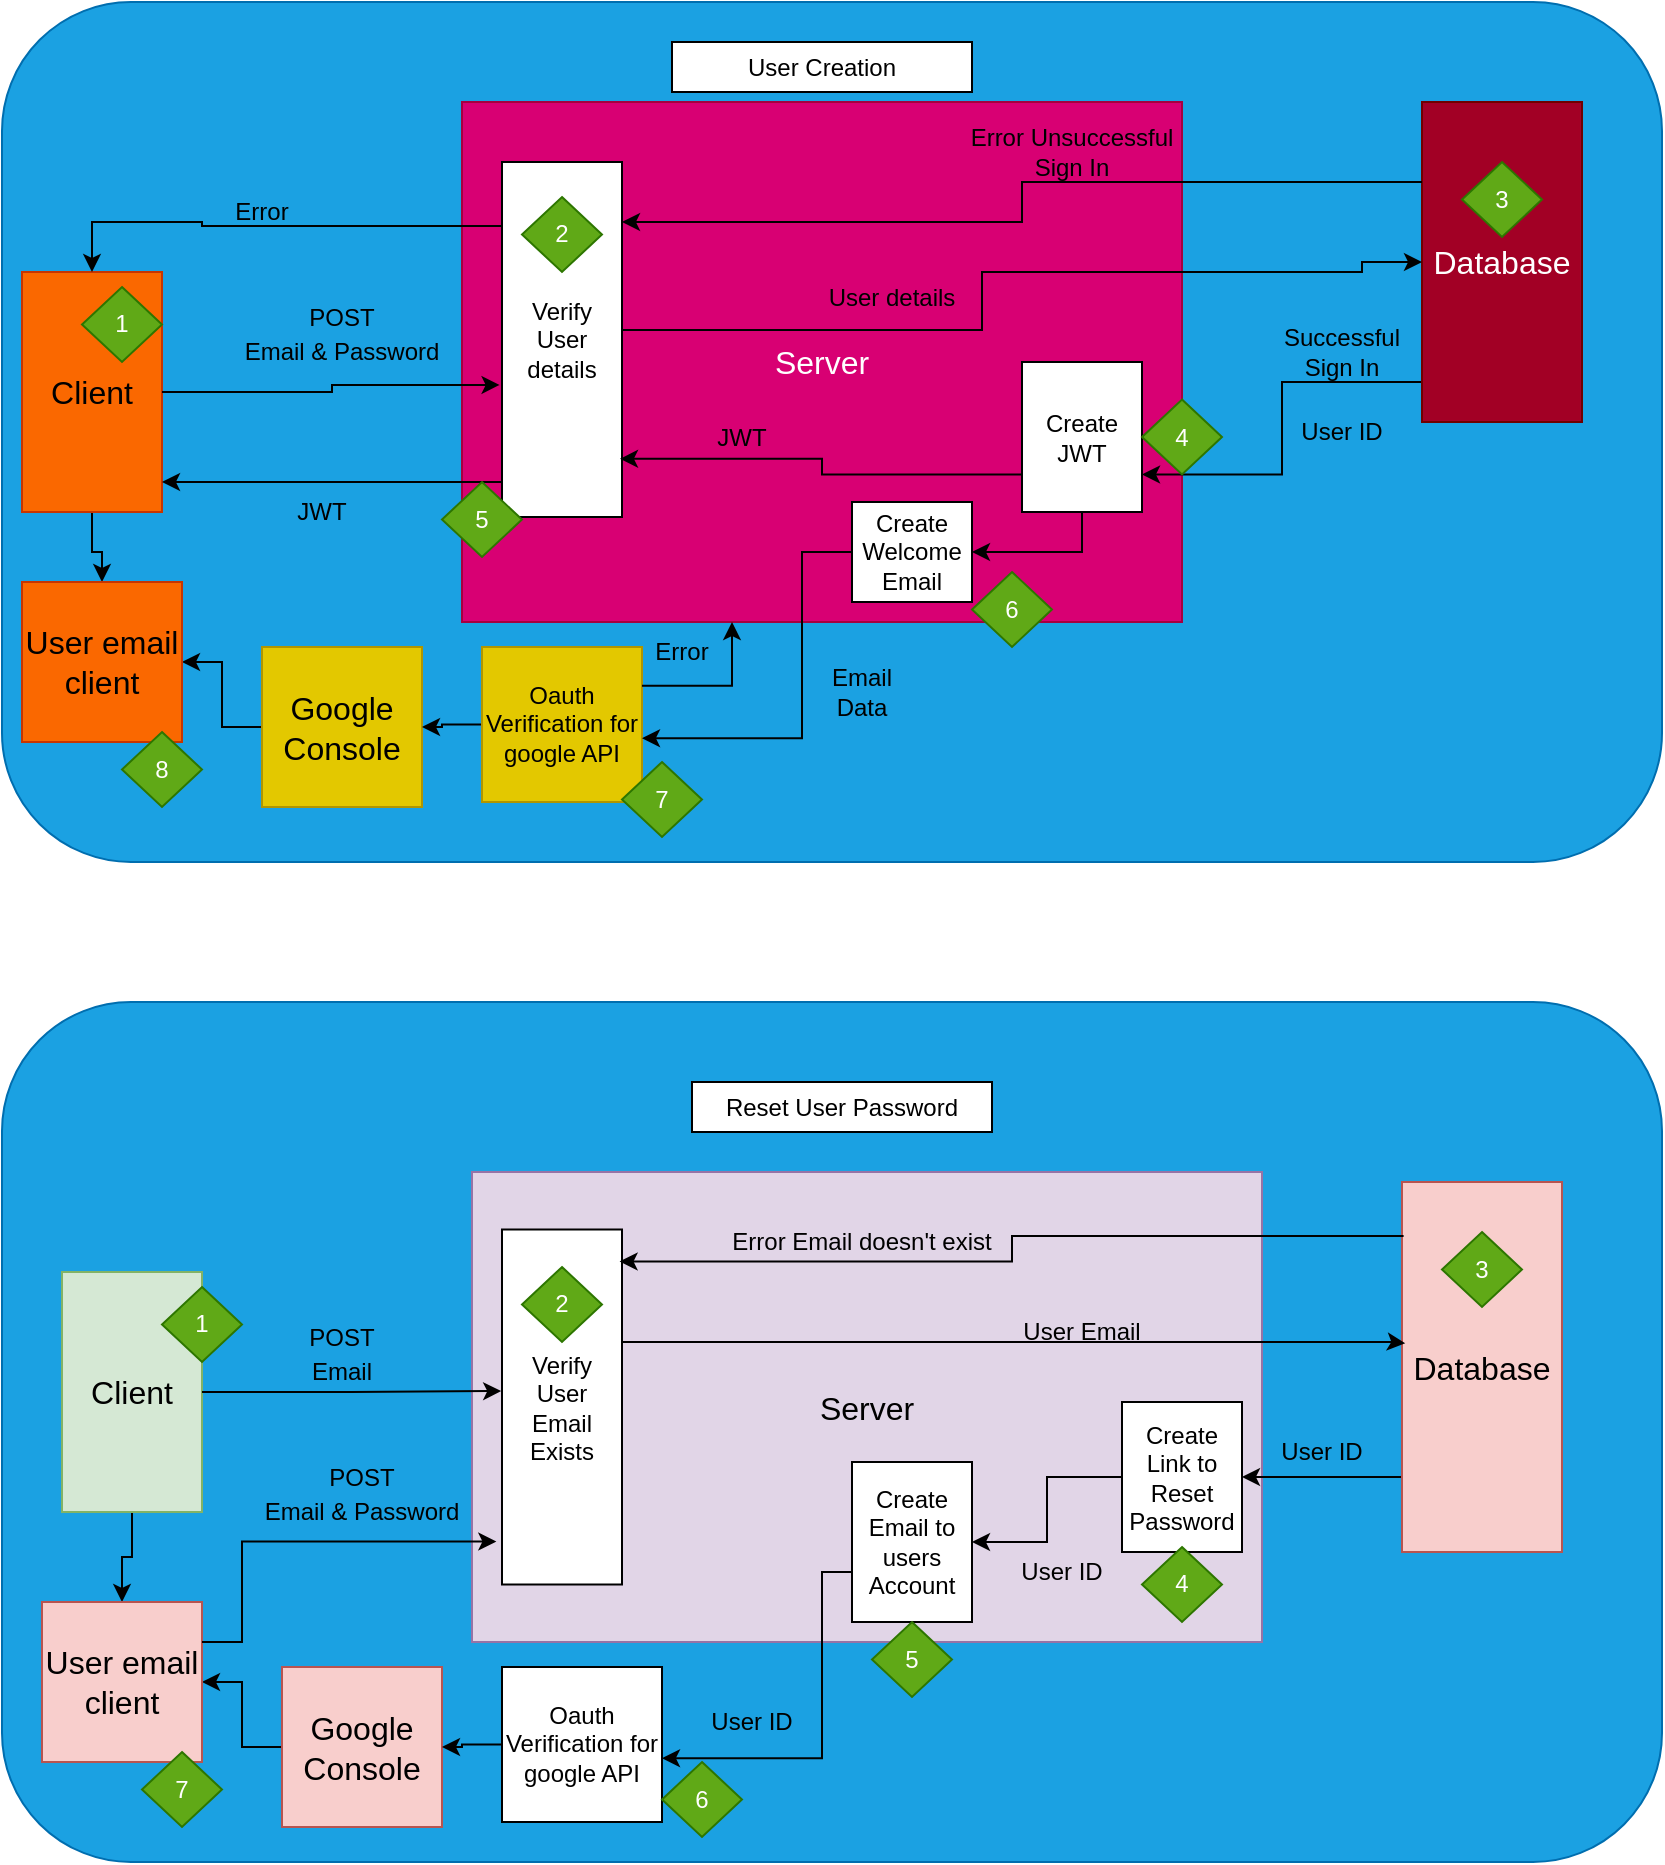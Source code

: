<mxfile version="24.6.4" type="github">
  <diagram name="Page-1" id="2YBvvXClWsGukQMizWep">
    <mxGraphModel dx="1050" dy="565" grid="1" gridSize="10" guides="1" tooltips="1" connect="1" arrows="1" fold="1" page="1" pageScale="1" pageWidth="850" pageHeight="1100" math="0" shadow="0">
      <root>
        <mxCell id="0" />
        <mxCell id="1" parent="0" />
        <mxCell id="HgkohzaY-IMT7vrD_noD-5" value="" style="rounded=1;whiteSpace=wrap;html=1;fillColor=#1ba1e2;strokeColor=#006EAF;fontColor=#ffffff;" parent="1" vertex="1">
          <mxGeometry x="10" y="180" width="830" height="430" as="geometry" />
        </mxCell>
        <mxCell id="HgkohzaY-IMT7vrD_noD-7" value="&lt;span style=&quot;font-size: 16px;&quot;&gt;Server&lt;/span&gt;" style="rounded=0;whiteSpace=wrap;html=1;fillColor=#d80073;strokeColor=#A50040;fontColor=#ffffff;" parent="1" vertex="1">
          <mxGeometry x="240" y="230" width="360" height="260" as="geometry" />
        </mxCell>
        <mxCell id="HgkohzaY-IMT7vrD_noD-32" style="edgeStyle=orthogonalEdgeStyle;rounded=0;orthogonalLoop=1;jettySize=auto;html=1;" parent="1" source="HgkohzaY-IMT7vrD_noD-4" target="HgkohzaY-IMT7vrD_noD-31" edge="1">
          <mxGeometry relative="1" as="geometry" />
        </mxCell>
        <mxCell id="HgkohzaY-IMT7vrD_noD-4" value="&lt;span style=&quot;font-size: 16px;&quot;&gt;Client&lt;/span&gt;" style="rounded=0;whiteSpace=wrap;html=1;fillColor=#fa6800;strokeColor=#C73500;fontColor=#000000;" parent="1" vertex="1">
          <mxGeometry x="20" y="315" width="70" height="120" as="geometry" />
        </mxCell>
        <mxCell id="HgkohzaY-IMT7vrD_noD-6" value="User Creation" style="rounded=0;whiteSpace=wrap;html=1;" parent="1" vertex="1">
          <mxGeometry x="345" y="200" width="150" height="25" as="geometry" />
        </mxCell>
        <mxCell id="HgkohzaY-IMT7vrD_noD-33" style="edgeStyle=orthogonalEdgeStyle;rounded=0;orthogonalLoop=1;jettySize=auto;html=1;exitX=0;exitY=0.75;exitDx=0;exitDy=0;entryX=1;entryY=0.75;entryDx=0;entryDy=0;" parent="1" source="HgkohzaY-IMT7vrD_noD-8" target="HgkohzaY-IMT7vrD_noD-10" edge="1">
          <mxGeometry relative="1" as="geometry">
            <Array as="points">
              <mxPoint x="720" y="370" />
              <mxPoint x="650" y="370" />
              <mxPoint x="650" y="416" />
            </Array>
          </mxGeometry>
        </mxCell>
        <mxCell id="HgkohzaY-IMT7vrD_noD-8" value="&lt;span style=&quot;font-size: 16px;&quot;&gt;Database&lt;/span&gt;" style="rounded=0;whiteSpace=wrap;html=1;fillColor=#a20025;strokeColor=#6F0000;fontColor=#ffffff;" parent="1" vertex="1">
          <mxGeometry x="720" y="230" width="80" height="160" as="geometry" />
        </mxCell>
        <mxCell id="HgkohzaY-IMT7vrD_noD-26" style="edgeStyle=orthogonalEdgeStyle;rounded=0;orthogonalLoop=1;jettySize=auto;html=1;exitX=1;exitY=0.25;exitDx=0;exitDy=0;entryX=0;entryY=0.5;entryDx=0;entryDy=0;" parent="1" source="HgkohzaY-IMT7vrD_noD-9" target="HgkohzaY-IMT7vrD_noD-8" edge="1">
          <mxGeometry relative="1" as="geometry">
            <Array as="points">
              <mxPoint x="320" y="344" />
              <mxPoint x="500" y="344" />
              <mxPoint x="500" y="315" />
              <mxPoint x="690" y="315" />
              <mxPoint x="690" y="310" />
            </Array>
          </mxGeometry>
        </mxCell>
        <mxCell id="HgkohzaY-IMT7vrD_noD-37" style="edgeStyle=orthogonalEdgeStyle;rounded=0;orthogonalLoop=1;jettySize=auto;html=1;exitX=0;exitY=0.75;exitDx=0;exitDy=0;" parent="1" source="HgkohzaY-IMT7vrD_noD-9" edge="1">
          <mxGeometry relative="1" as="geometry">
            <mxPoint x="90" y="420" as="targetPoint" />
            <Array as="points">
              <mxPoint x="260" y="420" />
              <mxPoint x="90" y="420" />
            </Array>
          </mxGeometry>
        </mxCell>
        <mxCell id="HgkohzaY-IMT7vrD_noD-9" value="Verify User details" style="rounded=0;whiteSpace=wrap;html=1;" parent="1" vertex="1">
          <mxGeometry x="260" y="260" width="60" height="177.5" as="geometry" />
        </mxCell>
        <mxCell id="HgkohzaY-IMT7vrD_noD-40" style="edgeStyle=orthogonalEdgeStyle;rounded=0;orthogonalLoop=1;jettySize=auto;html=1;exitX=0.5;exitY=1;exitDx=0;exitDy=0;" parent="1" source="HgkohzaY-IMT7vrD_noD-10" target="HgkohzaY-IMT7vrD_noD-39" edge="1">
          <mxGeometry relative="1" as="geometry" />
        </mxCell>
        <mxCell id="HgkohzaY-IMT7vrD_noD-10" value="Create JWT" style="rounded=0;whiteSpace=wrap;html=1;" parent="1" vertex="1">
          <mxGeometry x="520" y="360" width="60" height="75" as="geometry" />
        </mxCell>
        <mxCell id="HgkohzaY-IMT7vrD_noD-11" value="POST" style="text;html=1;align=center;verticalAlign=middle;whiteSpace=wrap;rounded=0;" parent="1" vertex="1">
          <mxGeometry x="150" y="322.5" width="60" height="30" as="geometry" />
        </mxCell>
        <mxCell id="HgkohzaY-IMT7vrD_noD-12" value="Email &amp;amp; Password" style="text;html=1;align=center;verticalAlign=middle;whiteSpace=wrap;rounded=0;" parent="1" vertex="1">
          <mxGeometry x="125" y="340" width="110" height="30" as="geometry" />
        </mxCell>
        <mxCell id="HgkohzaY-IMT7vrD_noD-19" value="JWT" style="text;html=1;align=center;verticalAlign=middle;whiteSpace=wrap;rounded=0;" parent="1" vertex="1">
          <mxGeometry x="140" y="420" width="60" height="30" as="geometry" />
        </mxCell>
        <mxCell id="HgkohzaY-IMT7vrD_noD-23" value="1" style="rhombus;whiteSpace=wrap;html=1;fillColor=#60a917;strokeColor=#2D7600;fontColor=#ffffff;" parent="1" vertex="1">
          <mxGeometry x="50" y="322.5" width="40" height="37.5" as="geometry" />
        </mxCell>
        <mxCell id="HgkohzaY-IMT7vrD_noD-25" value="2" style="rhombus;whiteSpace=wrap;html=1;fillColor=#60a917;strokeColor=#2D7600;fontColor=#ffffff;" parent="1" vertex="1">
          <mxGeometry x="270" y="277.5" width="40" height="37.5" as="geometry" />
        </mxCell>
        <mxCell id="HgkohzaY-IMT7vrD_noD-27" value="User details" style="text;html=1;align=center;verticalAlign=middle;whiteSpace=wrap;rounded=0;" parent="1" vertex="1">
          <mxGeometry x="400" y="312.5" width="110" height="30" as="geometry" />
        </mxCell>
        <mxCell id="HgkohzaY-IMT7vrD_noD-45" style="edgeStyle=orthogonalEdgeStyle;rounded=0;orthogonalLoop=1;jettySize=auto;html=1;" parent="1" source="HgkohzaY-IMT7vrD_noD-30" target="HgkohzaY-IMT7vrD_noD-31" edge="1">
          <mxGeometry relative="1" as="geometry" />
        </mxCell>
        <mxCell id="HgkohzaY-IMT7vrD_noD-30" value="&lt;span style=&quot;font-size: 16px;&quot;&gt;Google Console&lt;/span&gt;" style="rounded=0;whiteSpace=wrap;html=1;fillColor=#e3c800;strokeColor=#B09500;fontColor=#000000;" parent="1" vertex="1">
          <mxGeometry x="140" y="502.5" width="80" height="80" as="geometry" />
        </mxCell>
        <mxCell id="HgkohzaY-IMT7vrD_noD-31" value="&lt;span style=&quot;font-size: 16px;&quot;&gt;User email client&lt;/span&gt;" style="rounded=0;whiteSpace=wrap;html=1;fillColor=#fa6800;strokeColor=#C73500;fontColor=#000000;" parent="1" vertex="1">
          <mxGeometry x="20" y="470" width="80" height="80" as="geometry" />
        </mxCell>
        <mxCell id="HgkohzaY-IMT7vrD_noD-34" style="edgeStyle=orthogonalEdgeStyle;rounded=0;orthogonalLoop=1;jettySize=auto;html=1;exitX=0;exitY=0.5;exitDx=0;exitDy=0;entryX=0.5;entryY=0;entryDx=0;entryDy=0;" parent="1" target="HgkohzaY-IMT7vrD_noD-4" edge="1">
          <mxGeometry relative="1" as="geometry">
            <Array as="points">
              <mxPoint x="260" y="292" />
              <mxPoint x="110" y="292" />
              <mxPoint x="110" y="290" />
              <mxPoint x="55" y="290" />
            </Array>
            <mxPoint x="260" y="270.63" as="sourcePoint" />
            <mxPoint x="89.02" y="290.88" as="targetPoint" />
          </mxGeometry>
        </mxCell>
        <mxCell id="HgkohzaY-IMT7vrD_noD-35" value="Error" style="text;html=1;align=center;verticalAlign=middle;whiteSpace=wrap;rounded=0;" parent="1" vertex="1">
          <mxGeometry x="110" y="270" width="60" height="30" as="geometry" />
        </mxCell>
        <mxCell id="HgkohzaY-IMT7vrD_noD-36" style="edgeStyle=orthogonalEdgeStyle;rounded=0;orthogonalLoop=1;jettySize=auto;html=1;exitX=0;exitY=0.75;exitDx=0;exitDy=0;entryX=0.983;entryY=0.836;entryDx=0;entryDy=0;entryPerimeter=0;" parent="1" source="HgkohzaY-IMT7vrD_noD-10" target="HgkohzaY-IMT7vrD_noD-9" edge="1">
          <mxGeometry relative="1" as="geometry" />
        </mxCell>
        <mxCell id="HgkohzaY-IMT7vrD_noD-39" value="Create Welcome Email" style="rounded=0;whiteSpace=wrap;html=1;" parent="1" vertex="1">
          <mxGeometry x="435" y="430" width="60" height="50" as="geometry" />
        </mxCell>
        <mxCell id="HgkohzaY-IMT7vrD_noD-44" style="edgeStyle=orthogonalEdgeStyle;rounded=0;orthogonalLoop=1;jettySize=auto;html=1;entryX=1;entryY=0.5;entryDx=0;entryDy=0;" parent="1" source="HgkohzaY-IMT7vrD_noD-42" target="HgkohzaY-IMT7vrD_noD-30" edge="1">
          <mxGeometry relative="1" as="geometry" />
        </mxCell>
        <mxCell id="HgkohzaY-IMT7vrD_noD-42" value="Oauth Verification for google API" style="rounded=0;whiteSpace=wrap;html=1;fillColor=#e3c800;fontColor=#000000;strokeColor=#B09500;" parent="1" vertex="1">
          <mxGeometry x="250" y="502.5" width="80" height="77.5" as="geometry" />
        </mxCell>
        <mxCell id="HgkohzaY-IMT7vrD_noD-43" style="edgeStyle=orthogonalEdgeStyle;rounded=0;orthogonalLoop=1;jettySize=auto;html=1;entryX=1;entryY=0.588;entryDx=0;entryDy=0;entryPerimeter=0;" parent="1" source="HgkohzaY-IMT7vrD_noD-39" target="HgkohzaY-IMT7vrD_noD-42" edge="1">
          <mxGeometry relative="1" as="geometry">
            <Array as="points">
              <mxPoint x="410" y="455" />
              <mxPoint x="410" y="548" />
            </Array>
          </mxGeometry>
        </mxCell>
        <mxCell id="HgkohzaY-IMT7vrD_noD-46" value="JWT" style="text;html=1;align=center;verticalAlign=middle;whiteSpace=wrap;rounded=0;" parent="1" vertex="1">
          <mxGeometry x="350" y="382.5" width="60" height="30" as="geometry" />
        </mxCell>
        <mxCell id="HgkohzaY-IMT7vrD_noD-48" style="edgeStyle=orthogonalEdgeStyle;rounded=0;orthogonalLoop=1;jettySize=auto;html=1;exitX=1;exitY=0.25;exitDx=0;exitDy=0;entryX=0.375;entryY=1;entryDx=0;entryDy=0;entryPerimeter=0;" parent="1" source="HgkohzaY-IMT7vrD_noD-42" target="HgkohzaY-IMT7vrD_noD-7" edge="1">
          <mxGeometry relative="1" as="geometry" />
        </mxCell>
        <mxCell id="HgkohzaY-IMT7vrD_noD-49" value="Error" style="text;html=1;align=center;verticalAlign=middle;whiteSpace=wrap;rounded=0;" parent="1" vertex="1">
          <mxGeometry x="320" y="490" width="60" height="30" as="geometry" />
        </mxCell>
        <mxCell id="HgkohzaY-IMT7vrD_noD-50" value="Email Data" style="text;html=1;align=center;verticalAlign=middle;whiteSpace=wrap;rounded=0;" parent="1" vertex="1">
          <mxGeometry x="410" y="510" width="60" height="30" as="geometry" />
        </mxCell>
        <mxCell id="HgkohzaY-IMT7vrD_noD-51" value="User ID" style="text;html=1;align=center;verticalAlign=middle;whiteSpace=wrap;rounded=0;" parent="1" vertex="1">
          <mxGeometry x="650" y="380" width="60" height="30" as="geometry" />
        </mxCell>
        <mxCell id="HgkohzaY-IMT7vrD_noD-52" value="3" style="rhombus;whiteSpace=wrap;html=1;fillColor=#60a917;strokeColor=#2D7600;fontColor=#ffffff;" parent="1" vertex="1">
          <mxGeometry x="740" y="260" width="40" height="37.5" as="geometry" />
        </mxCell>
        <mxCell id="HgkohzaY-IMT7vrD_noD-53" value="4" style="rhombus;whiteSpace=wrap;html=1;fillColor=#60a917;strokeColor=#2D7600;fontColor=#ffffff;" parent="1" vertex="1">
          <mxGeometry x="580" y="378.75" width="40" height="37.5" as="geometry" />
        </mxCell>
        <mxCell id="HgkohzaY-IMT7vrD_noD-54" value="6" style="rhombus;whiteSpace=wrap;html=1;fillColor=#60a917;strokeColor=#2D7600;fontColor=#ffffff;" parent="1" vertex="1">
          <mxGeometry x="495" y="465" width="40" height="37.5" as="geometry" />
        </mxCell>
        <mxCell id="HgkohzaY-IMT7vrD_noD-55" value="5" style="rhombus;whiteSpace=wrap;html=1;fillColor=#60a917;strokeColor=#2D7600;fontColor=#ffffff;" parent="1" vertex="1">
          <mxGeometry x="230" y="420" width="40" height="37.5" as="geometry" />
        </mxCell>
        <mxCell id="HgkohzaY-IMT7vrD_noD-56" value="7" style="rhombus;whiteSpace=wrap;html=1;fillColor=#60a917;strokeColor=#2D7600;fontColor=#ffffff;" parent="1" vertex="1">
          <mxGeometry x="320" y="560" width="40" height="37.5" as="geometry" />
        </mxCell>
        <mxCell id="HgkohzaY-IMT7vrD_noD-57" value="8" style="rhombus;whiteSpace=wrap;html=1;fillColor=#60a917;strokeColor=#2D7600;fontColor=#ffffff;" parent="1" vertex="1">
          <mxGeometry x="70" y="545" width="40" height="37.5" as="geometry" />
        </mxCell>
        <mxCell id="8sTA4ZeGQ8Bvm32bSQfZ-4" value="Successful Sign In" style="text;html=1;align=center;verticalAlign=middle;whiteSpace=wrap;rounded=0;" vertex="1" parent="1">
          <mxGeometry x="650" y="340" width="60" height="30" as="geometry" />
        </mxCell>
        <mxCell id="8sTA4ZeGQ8Bvm32bSQfZ-5" style="edgeStyle=orthogonalEdgeStyle;rounded=0;orthogonalLoop=1;jettySize=auto;html=1;exitX=0;exitY=0.25;exitDx=0;exitDy=0;entryX=1;entryY=0.169;entryDx=0;entryDy=0;entryPerimeter=0;" edge="1" parent="1" source="HgkohzaY-IMT7vrD_noD-8" target="HgkohzaY-IMT7vrD_noD-9">
          <mxGeometry relative="1" as="geometry" />
        </mxCell>
        <mxCell id="8sTA4ZeGQ8Bvm32bSQfZ-6" value="Error Unsuccessful Sign In" style="text;html=1;align=center;verticalAlign=middle;whiteSpace=wrap;rounded=0;" vertex="1" parent="1">
          <mxGeometry x="490" y="240" width="110" height="30" as="geometry" />
        </mxCell>
        <mxCell id="8sTA4ZeGQ8Bvm32bSQfZ-9" style="edgeStyle=orthogonalEdgeStyle;rounded=0;orthogonalLoop=1;jettySize=auto;html=1;entryX=-0.02;entryY=0.628;entryDx=0;entryDy=0;entryPerimeter=0;" edge="1" parent="1" source="HgkohzaY-IMT7vrD_noD-4" target="HgkohzaY-IMT7vrD_noD-9">
          <mxGeometry relative="1" as="geometry" />
        </mxCell>
        <mxCell id="8sTA4ZeGQ8Bvm32bSQfZ-11" value="" style="rounded=1;whiteSpace=wrap;html=1;fillColor=#1ba1e2;strokeColor=#006EAF;fontColor=#ffffff;" vertex="1" parent="1">
          <mxGeometry x="10" y="680" width="830" height="430" as="geometry" />
        </mxCell>
        <mxCell id="8sTA4ZeGQ8Bvm32bSQfZ-12" value="&lt;span style=&quot;font-size: 16px;&quot;&gt;Server&lt;/span&gt;" style="rounded=0;whiteSpace=wrap;html=1;fillColor=#e1d5e7;strokeColor=#9673a6;" vertex="1" parent="1">
          <mxGeometry x="245" y="765" width="395" height="235" as="geometry" />
        </mxCell>
        <mxCell id="8sTA4ZeGQ8Bvm32bSQfZ-35" style="edgeStyle=orthogonalEdgeStyle;rounded=0;orthogonalLoop=1;jettySize=auto;html=1;entryX=0.5;entryY=0;entryDx=0;entryDy=0;" edge="1" parent="1" source="8sTA4ZeGQ8Bvm32bSQfZ-13" target="8sTA4ZeGQ8Bvm32bSQfZ-18">
          <mxGeometry relative="1" as="geometry" />
        </mxCell>
        <mxCell id="8sTA4ZeGQ8Bvm32bSQfZ-13" value="&lt;span style=&quot;font-size: 16px;&quot;&gt;Client&lt;/span&gt;" style="rounded=0;whiteSpace=wrap;html=1;fillColor=#d5e8d4;strokeColor=#82b366;" vertex="1" parent="1">
          <mxGeometry x="40" y="815" width="70" height="120" as="geometry" />
        </mxCell>
        <mxCell id="8sTA4ZeGQ8Bvm32bSQfZ-14" value="Reset User Password" style="rounded=0;whiteSpace=wrap;html=1;" vertex="1" parent="1">
          <mxGeometry x="355" y="720" width="150" height="25" as="geometry" />
        </mxCell>
        <mxCell id="8sTA4ZeGQ8Bvm32bSQfZ-24" style="edgeStyle=orthogonalEdgeStyle;rounded=0;orthogonalLoop=1;jettySize=auto;html=1;entryX=1;entryY=0.5;entryDx=0;entryDy=0;" edge="1" parent="1" source="8sTA4ZeGQ8Bvm32bSQfZ-15" target="8sTA4ZeGQ8Bvm32bSQfZ-16">
          <mxGeometry relative="1" as="geometry">
            <Array as="points">
              <mxPoint x="670" y="918" />
            </Array>
          </mxGeometry>
        </mxCell>
        <mxCell id="8sTA4ZeGQ8Bvm32bSQfZ-15" value="&lt;span style=&quot;font-size: 16px;&quot;&gt;Database&lt;/span&gt;" style="rounded=0;whiteSpace=wrap;html=1;fillColor=#f8cecc;strokeColor=#b85450;" vertex="1" parent="1">
          <mxGeometry x="710" y="770" width="80" height="185" as="geometry" />
        </mxCell>
        <mxCell id="8sTA4ZeGQ8Bvm32bSQfZ-23" style="edgeStyle=orthogonalEdgeStyle;rounded=0;orthogonalLoop=1;jettySize=auto;html=1;entryX=1;entryY=0.5;entryDx=0;entryDy=0;" edge="1" parent="1" source="8sTA4ZeGQ8Bvm32bSQfZ-16" target="8sTA4ZeGQ8Bvm32bSQfZ-19">
          <mxGeometry relative="1" as="geometry" />
        </mxCell>
        <mxCell id="8sTA4ZeGQ8Bvm32bSQfZ-16" value="Create Link to Reset Password" style="rounded=0;whiteSpace=wrap;html=1;" vertex="1" parent="1">
          <mxGeometry x="570" y="880" width="60" height="75" as="geometry" />
        </mxCell>
        <mxCell id="8sTA4ZeGQ8Bvm32bSQfZ-34" style="edgeStyle=orthogonalEdgeStyle;rounded=0;orthogonalLoop=1;jettySize=auto;html=1;" edge="1" parent="1" source="8sTA4ZeGQ8Bvm32bSQfZ-17" target="8sTA4ZeGQ8Bvm32bSQfZ-18">
          <mxGeometry relative="1" as="geometry" />
        </mxCell>
        <mxCell id="8sTA4ZeGQ8Bvm32bSQfZ-17" value="&lt;span style=&quot;font-size: 16px;&quot;&gt;Google Console&lt;/span&gt;" style="rounded=0;whiteSpace=wrap;html=1;fillColor=#f8cecc;strokeColor=#b85450;" vertex="1" parent="1">
          <mxGeometry x="150" y="1012.5" width="80" height="80" as="geometry" />
        </mxCell>
        <mxCell id="8sTA4ZeGQ8Bvm32bSQfZ-18" value="&lt;span style=&quot;font-size: 16px;&quot;&gt;User email client&lt;/span&gt;" style="rounded=0;whiteSpace=wrap;html=1;fillColor=#f8cecc;strokeColor=#b85450;" vertex="1" parent="1">
          <mxGeometry x="30" y="980" width="80" height="80" as="geometry" />
        </mxCell>
        <mxCell id="8sTA4ZeGQ8Bvm32bSQfZ-19" value="Create Email to users Account" style="rounded=0;whiteSpace=wrap;html=1;" vertex="1" parent="1">
          <mxGeometry x="435" y="910" width="60" height="80" as="geometry" />
        </mxCell>
        <mxCell id="8sTA4ZeGQ8Bvm32bSQfZ-33" style="edgeStyle=orthogonalEdgeStyle;rounded=0;orthogonalLoop=1;jettySize=auto;html=1;entryX=1;entryY=0.5;entryDx=0;entryDy=0;" edge="1" parent="1" source="8sTA4ZeGQ8Bvm32bSQfZ-20" target="8sTA4ZeGQ8Bvm32bSQfZ-17">
          <mxGeometry relative="1" as="geometry" />
        </mxCell>
        <mxCell id="8sTA4ZeGQ8Bvm32bSQfZ-20" value="Oauth Verification for google API" style="rounded=0;whiteSpace=wrap;html=1;" vertex="1" parent="1">
          <mxGeometry x="260" y="1012.5" width="80" height="77.5" as="geometry" />
        </mxCell>
        <mxCell id="8sTA4ZeGQ8Bvm32bSQfZ-21" style="edgeStyle=orthogonalEdgeStyle;rounded=0;orthogonalLoop=1;jettySize=auto;html=1;entryX=1;entryY=0.588;entryDx=0;entryDy=0;entryPerimeter=0;" edge="1" parent="1" source="8sTA4ZeGQ8Bvm32bSQfZ-19" target="8sTA4ZeGQ8Bvm32bSQfZ-20">
          <mxGeometry relative="1" as="geometry">
            <Array as="points">
              <mxPoint x="420" y="965" />
              <mxPoint x="420" y="1058" />
            </Array>
          </mxGeometry>
        </mxCell>
        <mxCell id="8sTA4ZeGQ8Bvm32bSQfZ-22" value="7" style="rhombus;whiteSpace=wrap;html=1;fillColor=#60a917;strokeColor=#2D7600;fontColor=#ffffff;" vertex="1" parent="1">
          <mxGeometry x="80" y="1055" width="40" height="37.5" as="geometry" />
        </mxCell>
        <mxCell id="8sTA4ZeGQ8Bvm32bSQfZ-25" value="Verify User Email Exists" style="rounded=0;whiteSpace=wrap;html=1;" vertex="1" parent="1">
          <mxGeometry x="260" y="793.75" width="60" height="177.5" as="geometry" />
        </mxCell>
        <mxCell id="8sTA4ZeGQ8Bvm32bSQfZ-26" style="edgeStyle=orthogonalEdgeStyle;rounded=0;orthogonalLoop=1;jettySize=auto;html=1;entryX=-0.007;entryY=0.455;entryDx=0;entryDy=0;entryPerimeter=0;" edge="1" parent="1" source="8sTA4ZeGQ8Bvm32bSQfZ-13" target="8sTA4ZeGQ8Bvm32bSQfZ-25">
          <mxGeometry relative="1" as="geometry" />
        </mxCell>
        <mxCell id="8sTA4ZeGQ8Bvm32bSQfZ-28" value="POST" style="text;html=1;align=center;verticalAlign=middle;whiteSpace=wrap;rounded=0;" vertex="1" parent="1">
          <mxGeometry x="150" y="832.5" width="60" height="30" as="geometry" />
        </mxCell>
        <mxCell id="8sTA4ZeGQ8Bvm32bSQfZ-29" value="Email" style="text;html=1;align=center;verticalAlign=middle;whiteSpace=wrap;rounded=0;" vertex="1" parent="1">
          <mxGeometry x="125" y="850" width="110" height="30" as="geometry" />
        </mxCell>
        <mxCell id="8sTA4ZeGQ8Bvm32bSQfZ-30" value="User Email" style="text;html=1;align=center;verticalAlign=middle;whiteSpace=wrap;rounded=0;" vertex="1" parent="1">
          <mxGeometry x="495" y="830" width="110" height="30" as="geometry" />
        </mxCell>
        <mxCell id="8sTA4ZeGQ8Bvm32bSQfZ-31" style="edgeStyle=orthogonalEdgeStyle;rounded=0;orthogonalLoop=1;jettySize=auto;html=1;exitX=1;exitY=0.25;exitDx=0;exitDy=0;entryX=0.02;entryY=0.436;entryDx=0;entryDy=0;entryPerimeter=0;" edge="1" parent="1" source="8sTA4ZeGQ8Bvm32bSQfZ-25" target="8sTA4ZeGQ8Bvm32bSQfZ-15">
          <mxGeometry relative="1" as="geometry">
            <Array as="points">
              <mxPoint x="320" y="850" />
              <mxPoint x="705" y="850" />
            </Array>
          </mxGeometry>
        </mxCell>
        <mxCell id="8sTA4ZeGQ8Bvm32bSQfZ-36" style="edgeStyle=orthogonalEdgeStyle;rounded=0;orthogonalLoop=1;jettySize=auto;html=1;entryX=0.98;entryY=0.09;entryDx=0;entryDy=0;entryPerimeter=0;exitX=0.01;exitY=0.146;exitDx=0;exitDy=0;exitPerimeter=0;" edge="1" parent="1" source="8sTA4ZeGQ8Bvm32bSQfZ-15" target="8sTA4ZeGQ8Bvm32bSQfZ-25">
          <mxGeometry relative="1" as="geometry" />
        </mxCell>
        <mxCell id="8sTA4ZeGQ8Bvm32bSQfZ-38" value="Error Email doesn&#39;t exist" style="text;html=1;align=center;verticalAlign=middle;whiteSpace=wrap;rounded=0;" vertex="1" parent="1">
          <mxGeometry x="355" y="785" width="170" height="30" as="geometry" />
        </mxCell>
        <mxCell id="8sTA4ZeGQ8Bvm32bSQfZ-40" value="User ID" style="text;html=1;align=center;verticalAlign=middle;whiteSpace=wrap;rounded=0;" vertex="1" parent="1">
          <mxGeometry x="640" y="890" width="60" height="30" as="geometry" />
        </mxCell>
        <mxCell id="8sTA4ZeGQ8Bvm32bSQfZ-41" value="User ID" style="text;html=1;align=center;verticalAlign=middle;whiteSpace=wrap;rounded=0;" vertex="1" parent="1">
          <mxGeometry x="510" y="950" width="60" height="30" as="geometry" />
        </mxCell>
        <mxCell id="8sTA4ZeGQ8Bvm32bSQfZ-42" value="User ID" style="text;html=1;align=center;verticalAlign=middle;whiteSpace=wrap;rounded=0;" vertex="1" parent="1">
          <mxGeometry x="355" y="1025" width="60" height="30" as="geometry" />
        </mxCell>
        <mxCell id="8sTA4ZeGQ8Bvm32bSQfZ-44" value="POST" style="text;html=1;align=center;verticalAlign=middle;whiteSpace=wrap;rounded=0;" vertex="1" parent="1">
          <mxGeometry x="160" y="902.5" width="60" height="30" as="geometry" />
        </mxCell>
        <mxCell id="8sTA4ZeGQ8Bvm32bSQfZ-45" value="Email &amp;amp; Password" style="text;html=1;align=center;verticalAlign=middle;whiteSpace=wrap;rounded=0;" vertex="1" parent="1">
          <mxGeometry x="135" y="920" width="110" height="30" as="geometry" />
        </mxCell>
        <mxCell id="8sTA4ZeGQ8Bvm32bSQfZ-46" style="edgeStyle=orthogonalEdgeStyle;rounded=0;orthogonalLoop=1;jettySize=auto;html=1;exitX=1;exitY=0.25;exitDx=0;exitDy=0;entryX=-0.047;entryY=0.879;entryDx=0;entryDy=0;entryPerimeter=0;" edge="1" parent="1" source="8sTA4ZeGQ8Bvm32bSQfZ-18" target="8sTA4ZeGQ8Bvm32bSQfZ-25">
          <mxGeometry relative="1" as="geometry">
            <Array as="points">
              <mxPoint x="130" y="1000" />
              <mxPoint x="130" y="950" />
            </Array>
          </mxGeometry>
        </mxCell>
        <mxCell id="8sTA4ZeGQ8Bvm32bSQfZ-47" value="1" style="rhombus;whiteSpace=wrap;html=1;fillColor=#60a917;strokeColor=#2D7600;fontColor=#ffffff;" vertex="1" parent="1">
          <mxGeometry x="90" y="822.5" width="40" height="37.5" as="geometry" />
        </mxCell>
        <mxCell id="8sTA4ZeGQ8Bvm32bSQfZ-48" value="2" style="rhombus;whiteSpace=wrap;html=1;fillColor=#60a917;strokeColor=#2D7600;fontColor=#ffffff;" vertex="1" parent="1">
          <mxGeometry x="270" y="812.5" width="40" height="37.5" as="geometry" />
        </mxCell>
        <mxCell id="8sTA4ZeGQ8Bvm32bSQfZ-50" value="3" style="rhombus;whiteSpace=wrap;html=1;fillColor=#60a917;strokeColor=#2D7600;fontColor=#ffffff;" vertex="1" parent="1">
          <mxGeometry x="730" y="795" width="40" height="37.5" as="geometry" />
        </mxCell>
        <mxCell id="8sTA4ZeGQ8Bvm32bSQfZ-51" value="4" style="rhombus;whiteSpace=wrap;html=1;fillColor=#60a917;strokeColor=#2D7600;fontColor=#ffffff;" vertex="1" parent="1">
          <mxGeometry x="580" y="952.5" width="40" height="37.5" as="geometry" />
        </mxCell>
        <mxCell id="8sTA4ZeGQ8Bvm32bSQfZ-52" value="5" style="rhombus;whiteSpace=wrap;html=1;fillColor=#60a917;strokeColor=#2D7600;fontColor=#ffffff;" vertex="1" parent="1">
          <mxGeometry x="445" y="990" width="40" height="37.5" as="geometry" />
        </mxCell>
        <mxCell id="8sTA4ZeGQ8Bvm32bSQfZ-53" value="6" style="rhombus;whiteSpace=wrap;html=1;fillColor=#60a917;strokeColor=#2D7600;fontColor=#ffffff;" vertex="1" parent="1">
          <mxGeometry x="340" y="1060" width="40" height="37.5" as="geometry" />
        </mxCell>
      </root>
    </mxGraphModel>
  </diagram>
</mxfile>
